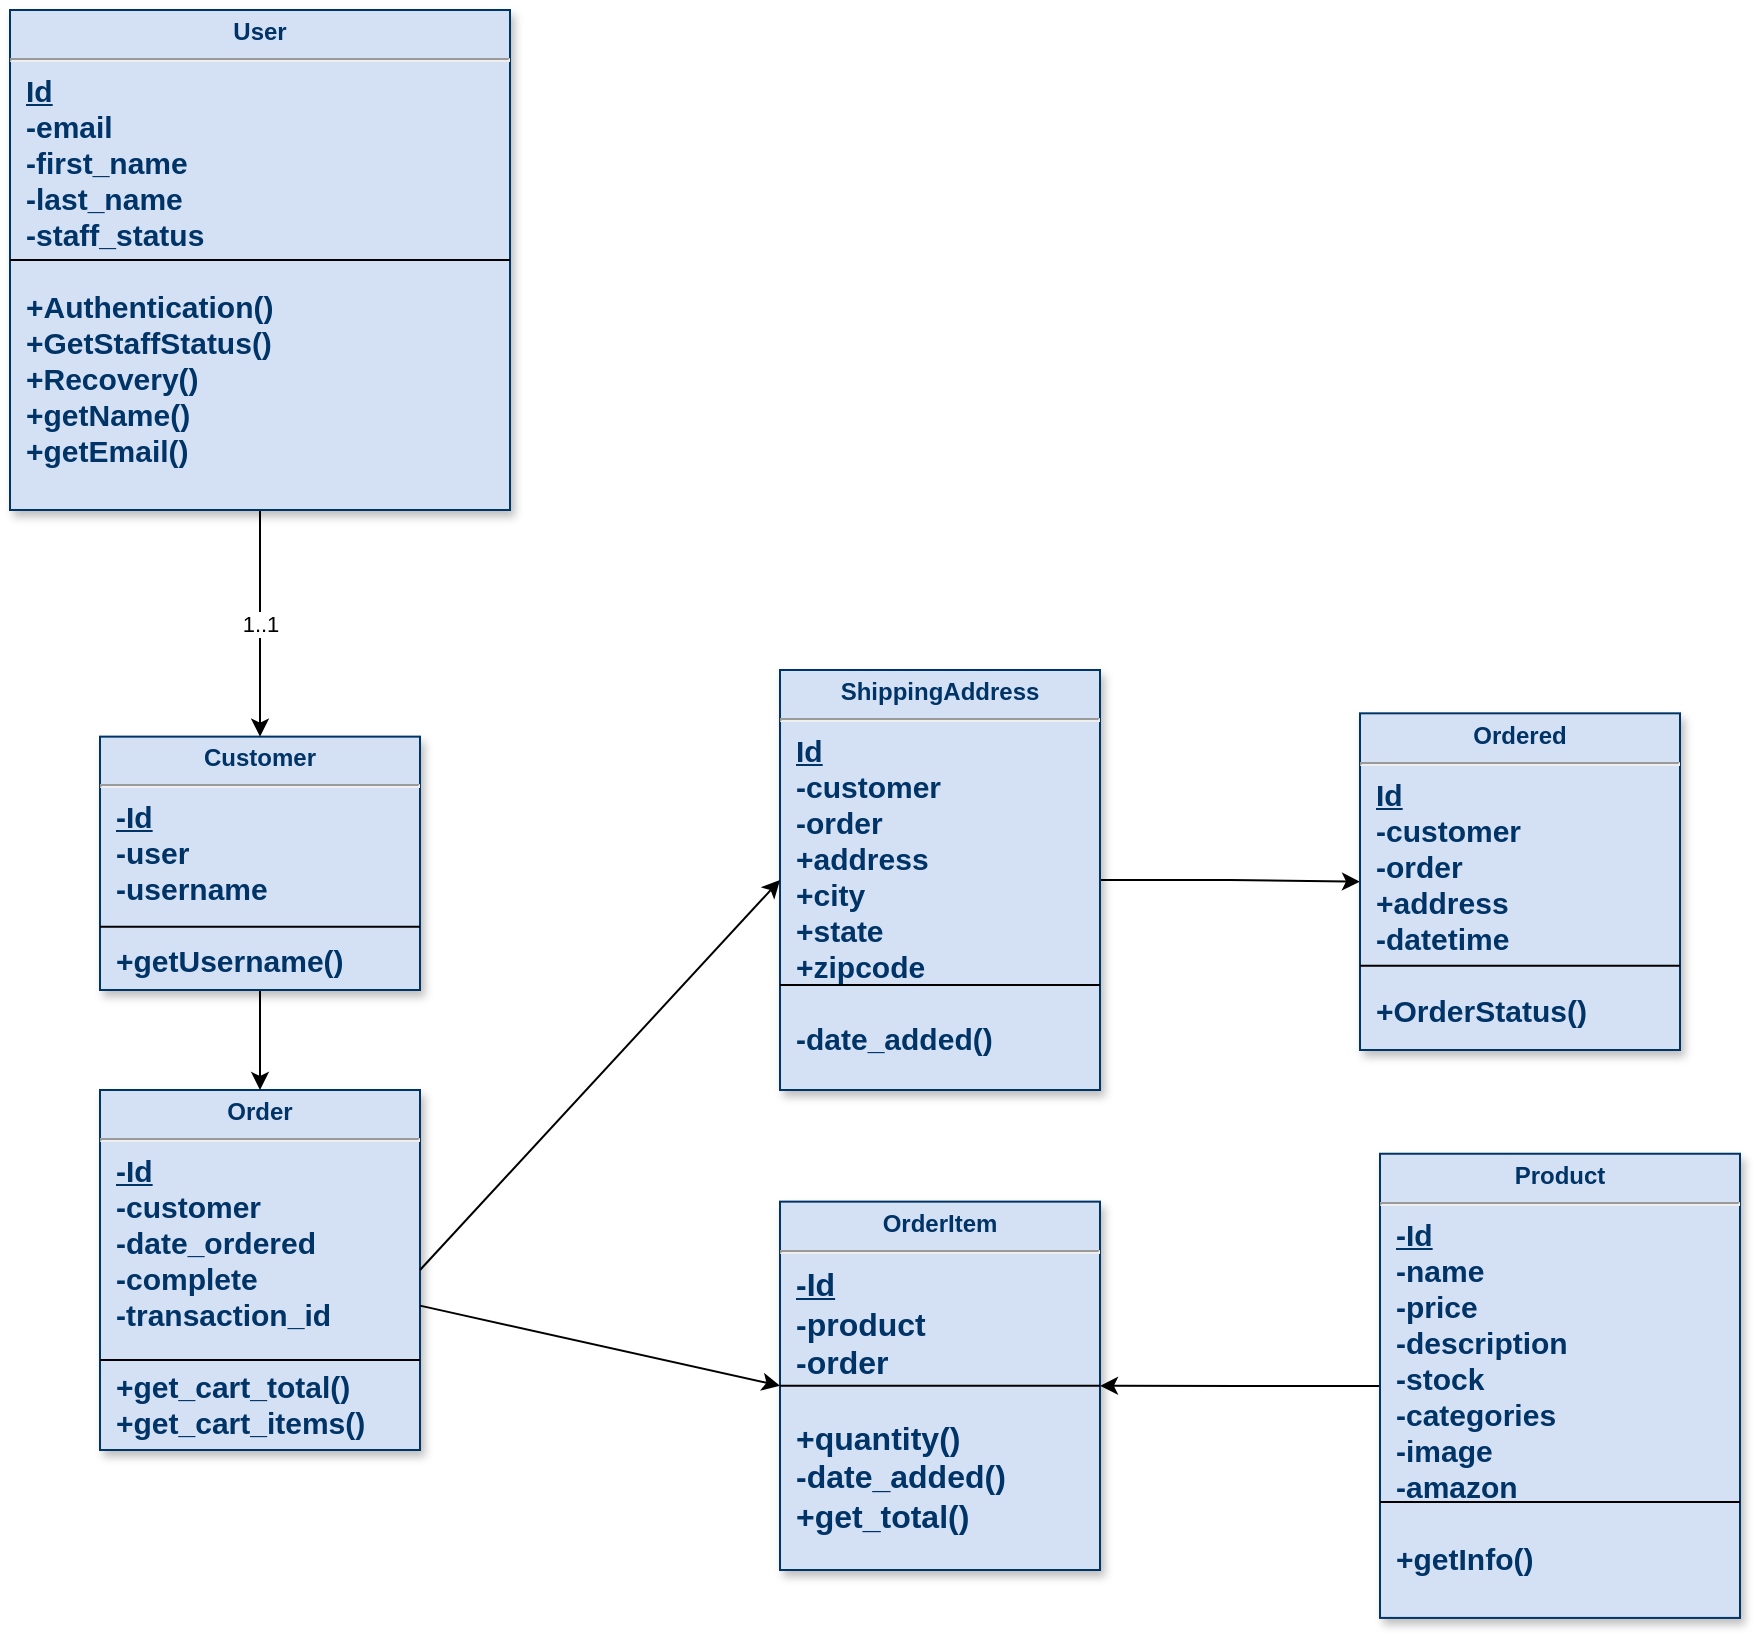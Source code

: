 <mxfile version="15.0.3" type="device"><diagram name="Page-1" id="efa7a0a1-bf9b-a30e-e6df-94a7791c09e9"><mxGraphModel dx="1673" dy="2065" grid="1" gridSize="10" guides="1" tooltips="1" connect="1" arrows="1" fold="1" page="1" pageScale="1" pageWidth="826" pageHeight="1169" background="#ffffff" math="0" shadow="0"><root><mxCell id="0"/><mxCell id="1" parent="0"/><mxCell id="19" value="&lt;p style=&quot;margin: 4px 0px 0px ; text-align: center&quot;&gt;&lt;b&gt;OrderItem&lt;/b&gt;&lt;/p&gt;&lt;hr&gt;&lt;p style=&quot;margin: 0px ; margin-left: 8px&quot;&gt;&lt;u&gt;&lt;b&gt;&lt;font style=&quot;font-size: 16px&quot;&gt;-Id&lt;/font&gt;&lt;/b&gt;&lt;/u&gt;&lt;/p&gt;&lt;p style=&quot;margin: 0px ; margin-left: 8px&quot;&gt;&lt;b&gt;&lt;font style=&quot;font-size: 16px&quot;&gt;-product&lt;/font&gt;&lt;/b&gt;&lt;/p&gt;&lt;p style=&quot;margin: 0px ; margin-left: 8px&quot;&gt;&lt;b&gt;&lt;font style=&quot;font-size: 16px&quot;&gt;-order&lt;/font&gt;&lt;/b&gt;&lt;/p&gt;&lt;p style=&quot;margin: 0px ; margin-left: 8px&quot;&gt;&lt;b&gt;&lt;font style=&quot;font-size: 16px&quot;&gt;&lt;br&gt;&lt;/font&gt;&lt;/b&gt;&lt;/p&gt;&lt;p style=&quot;margin: 0px ; margin-left: 8px&quot;&gt;&lt;b&gt;&lt;font style=&quot;font-size: 16px&quot;&gt;+quantity()&lt;/font&gt;&lt;/b&gt;&lt;/p&gt;&lt;p style=&quot;margin: 0px ; margin-left: 8px&quot;&gt;&lt;b&gt;&lt;font style=&quot;font-size: 16px&quot;&gt;-date_added()&lt;/font&gt;&lt;/b&gt;&lt;/p&gt;&lt;p style=&quot;margin: 0px ; margin-left: 8px&quot;&gt;&lt;b&gt;&lt;font style=&quot;font-size: 16px&quot;&gt;+get_total()&lt;/font&gt;&lt;/b&gt;&lt;/p&gt;" style="verticalAlign=top;align=left;overflow=fill;fontSize=12;fontFamily=Helvetica;html=1;strokeColor=#003366;shadow=1;fillColor=#D4E1F5;fontColor=#003366;" parent="1" vertex="1"><mxGeometry x="750" y="415.82" width="160" height="184.18" as="geometry"/></mxCell><mxCell id="uwraZ7XQWd0HcxsG2-ex-46" style="edgeStyle=orthogonalEdgeStyle;rounded=0;orthogonalLoop=1;jettySize=auto;html=1;" edge="1" parent="1" source="20" target="24"><mxGeometry relative="1" as="geometry"/></mxCell><mxCell id="20" value="&lt;p style=&quot;margin: 4px 0px 0px ; text-align: center&quot;&gt;&lt;b&gt;ShippingAddress&lt;/b&gt;&lt;/p&gt;&lt;hr&gt;&lt;p style=&quot;margin: 0px ; margin-left: 8px&quot;&gt;&lt;b&gt;&lt;u&gt;&lt;font style=&quot;font-size: 15px&quot;&gt;Id&lt;/font&gt;&lt;/u&gt;&lt;/b&gt;&lt;/p&gt;&lt;p style=&quot;margin: 0px ; margin-left: 8px&quot;&gt;&lt;b&gt;&lt;font style=&quot;font-size: 15px&quot;&gt;-customer&lt;/font&gt;&lt;/b&gt;&lt;/p&gt;&lt;p style=&quot;margin: 0px ; margin-left: 8px&quot;&gt;&lt;b&gt;&lt;font style=&quot;font-size: 15px&quot;&gt;-order&lt;/font&gt;&lt;/b&gt;&lt;/p&gt;&lt;p style=&quot;margin: 0px ; margin-left: 8px&quot;&gt;&lt;b&gt;&lt;font style=&quot;font-size: 15px&quot;&gt;+address&lt;/font&gt;&lt;/b&gt;&lt;/p&gt;&lt;p style=&quot;margin: 0px ; margin-left: 8px&quot;&gt;&lt;b&gt;&lt;font style=&quot;font-size: 15px&quot;&gt;+city&lt;/font&gt;&lt;/b&gt;&lt;/p&gt;&lt;p style=&quot;margin: 0px ; margin-left: 8px&quot;&gt;&lt;b&gt;&lt;font style=&quot;font-size: 15px&quot;&gt;+state&lt;/font&gt;&lt;/b&gt;&lt;/p&gt;&lt;p style=&quot;margin: 0px ; margin-left: 8px&quot;&gt;&lt;b&gt;&lt;font style=&quot;font-size: 15px&quot;&gt;+zipcode&lt;/font&gt;&lt;/b&gt;&lt;/p&gt;&lt;p style=&quot;margin: 0px ; margin-left: 8px&quot;&gt;&lt;b&gt;&lt;font style=&quot;font-size: 15px&quot;&gt;&lt;br&gt;&lt;/font&gt;&lt;/b&gt;&lt;/p&gt;&lt;p style=&quot;margin: 0px ; margin-left: 8px&quot;&gt;&lt;b&gt;&lt;font style=&quot;font-size: 15px&quot;&gt;-date_added()&lt;/font&gt;&lt;/b&gt;&lt;/p&gt;&lt;p style=&quot;margin: 0px ; margin-left: 8px&quot;&gt;&lt;b&gt;&lt;font style=&quot;font-size: 15px&quot;&gt;&lt;br&gt;&lt;/font&gt;&lt;/b&gt;&lt;/p&gt;" style="verticalAlign=top;align=left;overflow=fill;fontSize=12;fontFamily=Helvetica;html=1;strokeColor=#003366;shadow=1;fillColor=#D4E1F5;fontColor=#003366;" parent="1" vertex="1"><mxGeometry x="750" y="150" width="160" height="210" as="geometry"/></mxCell><mxCell id="21" value="&lt;p style=&quot;margin: 4px 0px 0px ; text-align: center&quot;&gt;&lt;strong&gt;Order&lt;/strong&gt;&lt;/p&gt;&lt;hr&gt;&lt;p style=&quot;margin: 0px ; margin-left: 8px&quot;&gt;&lt;u&gt;&lt;b&gt;&lt;font style=&quot;font-size: 15px&quot;&gt;-Id&lt;/font&gt;&lt;/b&gt;&lt;/u&gt;&lt;/p&gt;&lt;p style=&quot;margin: 0px ; margin-left: 8px&quot;&gt;&lt;span style=&quot;font-size: 15px&quot;&gt;&lt;b&gt;-customer&lt;/b&gt;&lt;/span&gt;&lt;/p&gt;&lt;p style=&quot;margin: 0px ; margin-left: 8px&quot;&gt;&lt;span style=&quot;font-size: 15px&quot;&gt;&lt;b&gt;-date_ordered&lt;/b&gt;&lt;/span&gt;&lt;/p&gt;&lt;p style=&quot;margin: 0px ; margin-left: 8px&quot;&gt;&lt;span style=&quot;font-size: 15px&quot;&gt;&lt;b&gt;-complete&lt;/b&gt;&lt;/span&gt;&lt;/p&gt;&lt;p style=&quot;margin: 0px ; margin-left: 8px&quot;&gt;&lt;span style=&quot;font-size: 15px&quot;&gt;&lt;b&gt;-transaction_id&lt;/b&gt;&lt;/span&gt;&lt;/p&gt;&lt;p style=&quot;margin: 0px ; margin-left: 8px&quot;&gt;&lt;span style=&quot;font-size: 15px&quot;&gt;&lt;b&gt;&lt;br&gt;&lt;/b&gt;&lt;/span&gt;&lt;/p&gt;&lt;p style=&quot;margin: 0px ; margin-left: 8px&quot;&gt;&lt;span style=&quot;font-size: 15px&quot;&gt;&lt;b&gt;+get_cart_total()&lt;/b&gt;&lt;/span&gt;&lt;/p&gt;&lt;p style=&quot;margin: 0px ; margin-left: 8px&quot;&gt;&lt;span style=&quot;font-size: 15px&quot;&gt;&lt;b&gt;+get_cart_items()&lt;/b&gt;&lt;/span&gt;&lt;/p&gt;" style="verticalAlign=top;align=left;overflow=fill;fontSize=12;fontFamily=Helvetica;html=1;strokeColor=#003366;shadow=1;fillColor=#D4E1F5;fontColor=#003366;" parent="1" vertex="1"><mxGeometry x="410" y="360" width="160" height="180" as="geometry"/></mxCell><mxCell id="QCD1to3g6edERV4LLQAX-120" style="edgeStyle=orthogonalEdgeStyle;rounded=0;orthogonalLoop=1;jettySize=auto;html=1;" parent="1" source="23" target="21" edge="1"><mxGeometry relative="1" as="geometry"><mxPoint x="490" y="272.11" as="targetPoint"/></mxGeometry></mxCell><mxCell id="23" value="&lt;p style=&quot;margin: 4px 0px 0px ; text-align: center&quot;&gt;&lt;b&gt;Customer&lt;/b&gt;&lt;/p&gt;&lt;hr&gt;&lt;p style=&quot;margin: 0px ; margin-left: 8px&quot;&gt;&lt;b&gt;&lt;u&gt;&lt;font style=&quot;font-size: 15px&quot;&gt;-Id&lt;/font&gt;&lt;/u&gt;&lt;/b&gt;&lt;/p&gt;&lt;p style=&quot;margin: 0px ; margin-left: 8px&quot;&gt;&lt;span style=&quot;font-size: 15px&quot;&gt;&lt;b&gt;-user&lt;/b&gt;&lt;/span&gt;&lt;/p&gt;&lt;p style=&quot;margin: 0px ; margin-left: 8px&quot;&gt;&lt;span style=&quot;font-size: 15px&quot;&gt;&lt;b&gt;-username&lt;/b&gt;&lt;/span&gt;&lt;/p&gt;&lt;p style=&quot;margin: 0px ; margin-left: 8px&quot;&gt;&lt;span style=&quot;font-size: 15px&quot;&gt;&lt;b&gt;&lt;br&gt;&lt;/b&gt;&lt;/span&gt;&lt;/p&gt;&lt;p style=&quot;margin: 0px ; margin-left: 8px&quot;&gt;&lt;span style=&quot;font-size: 15px&quot;&gt;&lt;b&gt;+getUsername()&lt;/b&gt;&lt;/span&gt;&lt;/p&gt;" style="verticalAlign=top;align=left;overflow=fill;fontSize=12;fontFamily=Helvetica;html=1;strokeColor=#003366;shadow=1;fillColor=#D4E1F5;fontColor=#003366;" parent="1" vertex="1"><mxGeometry x="410" y="183.32" width="160" height="126.68" as="geometry"/></mxCell><mxCell id="24" value="&lt;p style=&quot;margin: 4px 0px 0px ; text-align: center&quot;&gt;&lt;strong&gt;Ordered&lt;/strong&gt;&lt;/p&gt;&lt;hr&gt;&lt;p style=&quot;margin: 0px ; margin-left: 8px&quot;&gt;&lt;b&gt;&lt;u&gt;&lt;font style=&quot;font-size: 15px&quot;&gt;Id&lt;/font&gt;&lt;/u&gt;&lt;/b&gt;&lt;/p&gt;&lt;p style=&quot;margin: 0px ; margin-left: 8px&quot;&gt;&lt;b&gt;&lt;font style=&quot;font-size: 15px&quot;&gt;-customer&lt;/font&gt;&lt;/b&gt;&lt;/p&gt;&lt;p style=&quot;margin: 0px ; margin-left: 8px&quot;&gt;&lt;b&gt;&lt;font style=&quot;font-size: 15px&quot;&gt;-order&lt;/font&gt;&lt;/b&gt;&lt;/p&gt;&lt;p style=&quot;margin: 0px ; margin-left: 8px&quot;&gt;&lt;b&gt;&lt;font style=&quot;font-size: 15px&quot;&gt;+address&lt;/font&gt;&lt;/b&gt;&lt;/p&gt;&lt;p style=&quot;margin: 0px ; margin-left: 8px&quot;&gt;&lt;b&gt;&lt;font style=&quot;font-size: 15px&quot;&gt;-datetime&lt;/font&gt;&lt;/b&gt;&lt;/p&gt;&lt;p style=&quot;margin: 0px ; margin-left: 8px&quot;&gt;&lt;b&gt;&lt;font style=&quot;font-size: 15px&quot;&gt;&lt;br&gt;&lt;/font&gt;&lt;/b&gt;&lt;/p&gt;&lt;p style=&quot;margin: 0px ; margin-left: 8px&quot;&gt;&lt;span style=&quot;font-size: 15px&quot;&gt;&lt;b&gt;+OrderStatus()&lt;/b&gt;&lt;/span&gt;&lt;/p&gt;" style="verticalAlign=top;align=left;overflow=fill;fontSize=12;fontFamily=Helvetica;html=1;strokeColor=#003366;shadow=1;fillColor=#D4E1F5;fontColor=#003366;" parent="1" vertex="1"><mxGeometry x="1040" y="171.66" width="160" height="168.34" as="geometry"/></mxCell><mxCell id="uwraZ7XQWd0HcxsG2-ex-50" style="edgeStyle=orthogonalEdgeStyle;rounded=0;orthogonalLoop=1;jettySize=auto;html=1;entryX=1;entryY=0.5;entryDx=0;entryDy=0;" edge="1" parent="1" source="25" target="19"><mxGeometry relative="1" as="geometry"/></mxCell><mxCell id="25" value="&lt;p style=&quot;margin: 4px 0px 0px ; text-align: center&quot;&gt;&lt;b&gt;Product&lt;/b&gt;&lt;/p&gt;&lt;hr&gt;&lt;p style=&quot;margin: 0px ; margin-left: 8px&quot;&gt;&lt;u&gt;&lt;b&gt;&lt;font style=&quot;font-size: 15px&quot;&gt;-Id&lt;/font&gt;&lt;/b&gt;&lt;/u&gt;&lt;/p&gt;&lt;p style=&quot;margin: 0px 0px 0px 8px ; font-size: 15px&quot;&gt;&lt;b&gt;&lt;font style=&quot;font-size: 15px&quot;&gt;-name&lt;/font&gt;&lt;/b&gt;&lt;/p&gt;&lt;p style=&quot;margin: 0px 0px 0px 8px ; font-size: 15px&quot;&gt;&lt;b&gt;&lt;font style=&quot;font-size: 15px&quot;&gt;-price&lt;/font&gt;&lt;/b&gt;&lt;/p&gt;&lt;p style=&quot;margin: 0px 0px 0px 8px ; font-size: 15px&quot;&gt;&lt;b&gt;&lt;font style=&quot;font-size: 15px&quot;&gt;-description&lt;/font&gt;&lt;/b&gt;&lt;/p&gt;&lt;p style=&quot;margin: 0px 0px 0px 8px ; font-size: 15px&quot;&gt;&lt;b&gt;&lt;font style=&quot;font-size: 15px&quot;&gt;-stock&lt;/font&gt;&lt;/b&gt;&lt;/p&gt;&lt;p style=&quot;margin: 0px 0px 0px 8px ; font-size: 15px&quot;&gt;&lt;b&gt;&lt;font style=&quot;font-size: 15px&quot;&gt;-categories&lt;/font&gt;&lt;/b&gt;&lt;/p&gt;&lt;p style=&quot;margin: 0px 0px 0px 8px ; font-size: 15px&quot;&gt;&lt;b&gt;&lt;font style=&quot;font-size: 15px&quot;&gt;-image&lt;/font&gt;&lt;/b&gt;&lt;/p&gt;&lt;p style=&quot;margin: 0px 0px 0px 8px ; font-size: 15px&quot;&gt;&lt;b&gt;&lt;font style=&quot;font-size: 15px&quot;&gt;-amazon&lt;/font&gt;&lt;/b&gt;&lt;/p&gt;&lt;p style=&quot;margin: 0px 0px 0px 8px ; font-size: 15px&quot;&gt;&lt;b&gt;&lt;font style=&quot;font-size: 15px&quot;&gt;&lt;br&gt;&lt;/font&gt;&lt;/b&gt;&lt;/p&gt;&lt;p style=&quot;margin: 0px 0px 0px 8px ; font-size: 15px&quot;&gt;&lt;b&gt;&lt;font style=&quot;font-size: 15px&quot;&gt;+getInfo()&lt;/font&gt;&lt;/b&gt;&lt;/p&gt;" style="verticalAlign=top;align=left;overflow=fill;fontSize=12;fontFamily=Helvetica;html=1;strokeColor=#003366;shadow=1;fillColor=#D4E1F5;fontColor=#003366;" parent="1" vertex="1"><mxGeometry x="1050" y="391.87" width="180" height="232.09" as="geometry"/></mxCell><mxCell id="uwraZ7XQWd0HcxsG2-ex-38" value="1..1" style="edgeStyle=orthogonalEdgeStyle;rounded=0;orthogonalLoop=1;jettySize=auto;html=1;entryX=0.5;entryY=0;entryDx=0;entryDy=0;" edge="1" parent="1" source="29" target="23"><mxGeometry relative="1" as="geometry"/></mxCell><mxCell id="29" value="&lt;p style=&quot;margin: 4px 0px 0px ; text-align: center&quot;&gt;&lt;b&gt;User&lt;/b&gt;&lt;/p&gt;&lt;hr&gt;&lt;p style=&quot;margin: 0px ; margin-left: 8px&quot;&gt;&lt;b&gt;&lt;u&gt;&lt;font style=&quot;font-size: 15px&quot;&gt;Id&lt;/font&gt;&lt;/u&gt;&lt;/b&gt;&lt;/p&gt;&lt;p style=&quot;margin: 0px ; margin-left: 8px&quot;&gt;&lt;b&gt;&lt;font style=&quot;font-size: 15px&quot;&gt;-email&lt;/font&gt;&lt;/b&gt;&lt;/p&gt;&lt;p style=&quot;margin: 0px ; margin-left: 8px&quot;&gt;&lt;span style=&quot;font-size: 15px&quot;&gt;&lt;b&gt;-first_name&lt;/b&gt;&lt;/span&gt;&lt;/p&gt;&lt;p style=&quot;margin: 0px ; margin-left: 8px&quot;&gt;&lt;span style=&quot;font-size: 15px&quot;&gt;&lt;b&gt;-last_name&lt;/b&gt;&lt;/span&gt;&lt;/p&gt;&lt;p style=&quot;margin: 0px ; margin-left: 8px&quot;&gt;&lt;span style=&quot;font-size: 15px&quot;&gt;&lt;b&gt;-staff_status&lt;/b&gt;&lt;/span&gt;&lt;/p&gt;&lt;p style=&quot;margin: 0px ; margin-left: 8px&quot;&gt;&lt;span style=&quot;font-size: 15px&quot;&gt;&lt;b&gt;&lt;br&gt;&lt;/b&gt;&lt;/span&gt;&lt;/p&gt;&lt;p style=&quot;margin: 0px ; margin-left: 8px&quot;&gt;&lt;b style=&quot;font-size: 15px&quot;&gt;+Authentication()&lt;/b&gt;&lt;span style=&quot;font-size: 15px&quot;&gt;&lt;b&gt;&lt;br&gt;&lt;/b&gt;&lt;/span&gt;&lt;/p&gt;&lt;p style=&quot;margin: 0px ; margin-left: 8px&quot;&gt;&lt;b style=&quot;font-size: 15px&quot;&gt;+GetStaffStatus()&lt;/b&gt;&lt;span style=&quot;font-size: 15px&quot;&gt;&lt;b&gt;&lt;br&gt;&lt;/b&gt;&lt;/span&gt;&lt;/p&gt;&lt;p style=&quot;margin: 0px ; margin-left: 8px&quot;&gt;&lt;span style=&quot;font-size: 15px&quot;&gt;&lt;b&gt;+Recovery()&lt;/b&gt;&lt;/span&gt;&lt;/p&gt;&lt;p style=&quot;margin: 0px ; margin-left: 8px&quot;&gt;&lt;span style=&quot;font-size: 15px&quot;&gt;&lt;b&gt;+getName()&lt;/b&gt;&lt;/span&gt;&lt;/p&gt;&lt;p style=&quot;margin: 0px ; margin-left: 8px&quot;&gt;&lt;span style=&quot;font-size: 15px&quot;&gt;&lt;b&gt;+getEmail()&lt;/b&gt;&lt;/span&gt;&lt;/p&gt;" style="verticalAlign=top;align=left;overflow=fill;fontSize=12;fontFamily=Helvetica;html=1;strokeColor=#003366;shadow=1;fillColor=#D4E1F5;fontColor=#003366;" parent="1" vertex="1"><mxGeometry x="365" y="-180" width="250" height="250" as="geometry"/></mxCell><mxCell id="QCD1to3g6edERV4LLQAX-123" value="" style="endArrow=classic;html=1;exitX=1;exitY=0.5;exitDx=0;exitDy=0;entryX=0;entryY=0.5;entryDx=0;entryDy=0;" parent="1" source="21" target="20" edge="1"><mxGeometry width="50" height="50" relative="1" as="geometry"><mxPoint x="810" y="302.11" as="sourcePoint"/><mxPoint x="860" y="252.11" as="targetPoint"/></mxGeometry></mxCell><mxCell id="QCD1to3g6edERV4LLQAX-124" value="" style="endArrow=classic;html=1;entryX=0;entryY=0.5;entryDx=0;entryDy=0;" parent="1" source="21" target="19" edge="1"><mxGeometry width="50" height="50" relative="1" as="geometry"><mxPoint x="810" y="302.11" as="sourcePoint"/><mxPoint x="860" y="252.11" as="targetPoint"/></mxGeometry></mxCell><mxCell id="uwraZ7XQWd0HcxsG2-ex-32" value="" style="endArrow=none;html=1;exitX=0;exitY=0.5;exitDx=0;exitDy=0;entryX=1;entryY=0.5;entryDx=0;entryDy=0;" edge="1" parent="1" source="29" target="29"><mxGeometry width="50" height="50" relative="1" as="geometry"><mxPoint x="420" y="27.5" as="sourcePoint"/><mxPoint x="660" y="-45" as="targetPoint"/></mxGeometry></mxCell><mxCell id="uwraZ7XQWd0HcxsG2-ex-39" value="" style="endArrow=none;html=1;exitX=1;exitY=0.75;exitDx=0;exitDy=0;entryX=0;entryY=0.75;entryDx=0;entryDy=0;" edge="1" parent="1" source="21" target="21"><mxGeometry width="50" height="50" relative="1" as="geometry"><mxPoint x="640" y="400" as="sourcePoint"/><mxPoint x="690" y="350" as="targetPoint"/></mxGeometry></mxCell><mxCell id="uwraZ7XQWd0HcxsG2-ex-40" value="" style="endArrow=none;html=1;entryX=1;entryY=0.5;entryDx=0;entryDy=0;exitX=0;exitY=0.5;exitDx=0;exitDy=0;" edge="1" parent="1" source="19" target="19"><mxGeometry width="50" height="50" relative="1" as="geometry"><mxPoint x="640" y="400" as="sourcePoint"/><mxPoint x="690" y="350" as="targetPoint"/></mxGeometry></mxCell><mxCell id="uwraZ7XQWd0HcxsG2-ex-42" value="" style="endArrow=none;html=1;entryX=1;entryY=0.75;entryDx=0;entryDy=0;exitX=0;exitY=0.75;exitDx=0;exitDy=0;" edge="1" parent="1" source="23" target="23"><mxGeometry width="50" height="50" relative="1" as="geometry"><mxPoint x="420" y="280" as="sourcePoint"/><mxPoint x="690" y="230" as="targetPoint"/></mxGeometry></mxCell><mxCell id="uwraZ7XQWd0HcxsG2-ex-45" value="" style="endArrow=none;html=1;entryX=1;entryY=0.75;entryDx=0;entryDy=0;exitX=0;exitY=0.75;exitDx=0;exitDy=0;" edge="1" parent="1" source="20" target="20"><mxGeometry width="50" height="50" relative="1" as="geometry"><mxPoint x="640" y="280" as="sourcePoint"/><mxPoint x="690" y="230" as="targetPoint"/></mxGeometry></mxCell><mxCell id="uwraZ7XQWd0HcxsG2-ex-47" value="" style="endArrow=none;html=1;entryX=1;entryY=0.75;entryDx=0;entryDy=0;exitX=0;exitY=0.75;exitDx=0;exitDy=0;" edge="1" parent="1" source="24" target="24"><mxGeometry width="50" height="50" relative="1" as="geometry"><mxPoint x="640" y="280" as="sourcePoint"/><mxPoint x="690" y="230" as="targetPoint"/></mxGeometry></mxCell><mxCell id="uwraZ7XQWd0HcxsG2-ex-48" value="" style="endArrow=none;html=1;entryX=1;entryY=0.75;entryDx=0;entryDy=0;exitX=0;exitY=0.75;exitDx=0;exitDy=0;" edge="1" parent="1" source="25" target="25"><mxGeometry width="50" height="50" relative="1" as="geometry"><mxPoint x="640" y="280" as="sourcePoint"/><mxPoint x="690" y="230" as="targetPoint"/></mxGeometry></mxCell></root></mxGraphModel></diagram></mxfile>